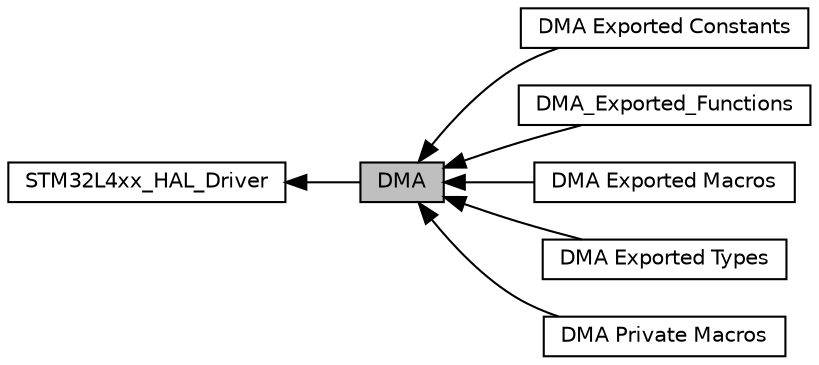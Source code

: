 digraph "DMA"
{
  edge [fontname="Helvetica",fontsize="10",labelfontname="Helvetica",labelfontsize="10"];
  node [fontname="Helvetica",fontsize="10",shape=box];
  rankdir=LR;
  Node1 [label="DMA",height=0.2,width=0.4,color="black", fillcolor="grey75", style="filled", fontcolor="black",tooltip="DMA HAL module driver."];
  Node4 [label="DMA Exported Constants",height=0.2,width=0.4,color="black", fillcolor="white", style="filled",URL="$group___d_m_a___exported___constants.html",tooltip=" "];
  Node7 [label="DMA_Exported_Functions",height=0.2,width=0.4,color="black", fillcolor="white", style="filled",URL="$group___d_m_a___exported___functions.html",tooltip=" "];
  Node5 [label="DMA Exported Macros",height=0.2,width=0.4,color="black", fillcolor="white", style="filled",URL="$group___d_m_a___exported___macros.html",tooltip=" "];
  Node3 [label="DMA Exported Types",height=0.2,width=0.4,color="black", fillcolor="white", style="filled",URL="$group___d_m_a___exported___types.html",tooltip=" "];
  Node6 [label="DMA Private Macros",height=0.2,width=0.4,color="black", fillcolor="white", style="filled",URL="$group___d_m_a___private___macros.html",tooltip=" "];
  Node2 [label="STM32L4xx_HAL_Driver",height=0.2,width=0.4,color="black", fillcolor="white", style="filled",URL="$group___s_t_m32_l4xx___h_a_l___driver.html",tooltip=" "];
  Node2->Node1 [shape=plaintext, dir="back", style="solid"];
  Node1->Node3 [shape=plaintext, dir="back", style="solid"];
  Node1->Node4 [shape=plaintext, dir="back", style="solid"];
  Node1->Node5 [shape=plaintext, dir="back", style="solid"];
  Node1->Node6 [shape=plaintext, dir="back", style="solid"];
  Node1->Node7 [shape=plaintext, dir="back", style="solid"];
}
